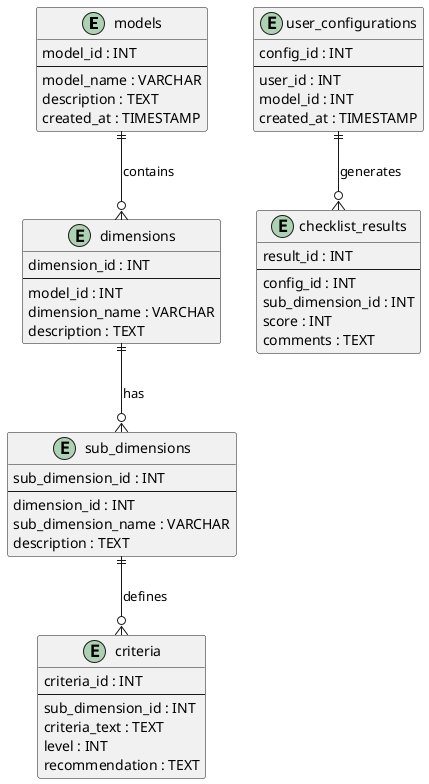 @startuml ER_DIAGRAM
entity "models" {
    model_id : INT
    --
    model_name : VARCHAR
    description : TEXT
    created_at : TIMESTAMP
}

entity "dimensions" {
    dimension_id : INT
    --
    model_id : INT
    dimension_name : VARCHAR
    description : TEXT
}

entity "sub_dimensions" {
    sub_dimension_id : INT
    --
    dimension_id : INT
    sub_dimension_name : VARCHAR
    description : TEXT
}

entity "criteria" {
    criteria_id : INT
    --
    sub_dimension_id : INT
    criteria_text : TEXT
    level : INT
    recommendation : TEXT
}

entity "user_configurations" {
    config_id : INT
    --
    user_id : INT
    model_id : INT
    created_at : TIMESTAMP
}

entity "checklist_results" {
    result_id : INT
    --
    config_id : INT
    sub_dimension_id : INT
    score : INT
    comments : TEXT
}

"models" ||--o{ "dimensions" : contains
"dimensions" ||--o{ "sub_dimensions" : has
"sub_dimensions" ||--o{ "criteria" : defines
"user_configurations" ||--o{ "checklist_results" : generates
@enduml
